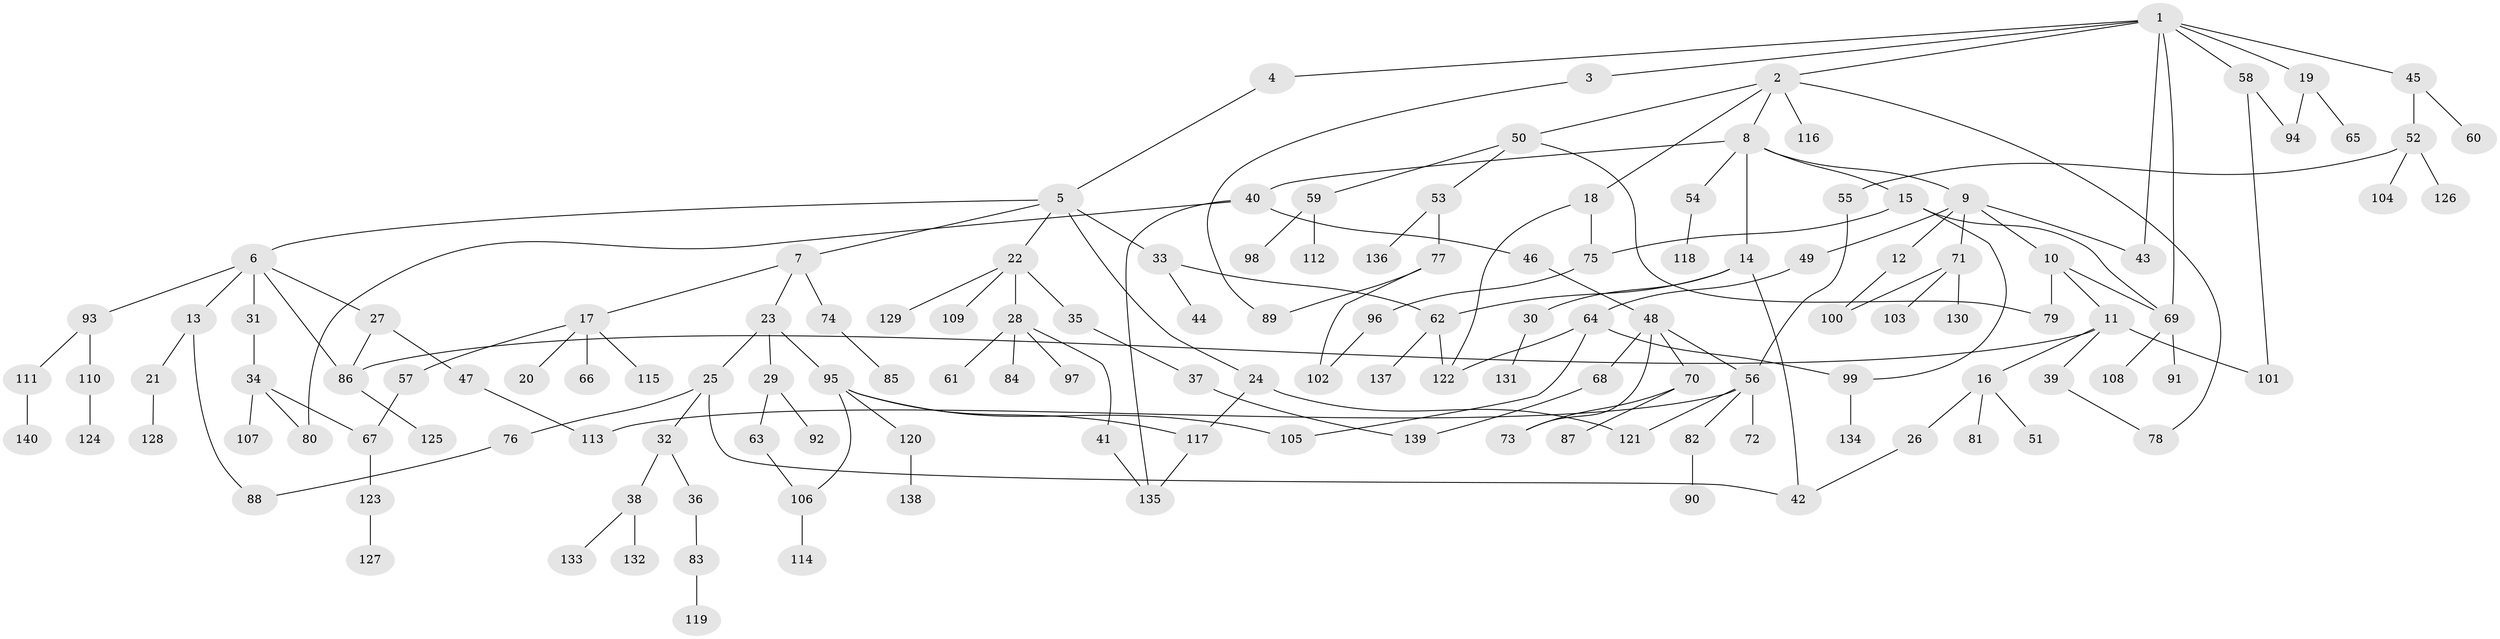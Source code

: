 // Generated by graph-tools (version 1.1) at 2025/10/02/27/25 16:10:52]
// undirected, 140 vertices, 171 edges
graph export_dot {
graph [start="1"]
  node [color=gray90,style=filled];
  1;
  2;
  3;
  4;
  5;
  6;
  7;
  8;
  9;
  10;
  11;
  12;
  13;
  14;
  15;
  16;
  17;
  18;
  19;
  20;
  21;
  22;
  23;
  24;
  25;
  26;
  27;
  28;
  29;
  30;
  31;
  32;
  33;
  34;
  35;
  36;
  37;
  38;
  39;
  40;
  41;
  42;
  43;
  44;
  45;
  46;
  47;
  48;
  49;
  50;
  51;
  52;
  53;
  54;
  55;
  56;
  57;
  58;
  59;
  60;
  61;
  62;
  63;
  64;
  65;
  66;
  67;
  68;
  69;
  70;
  71;
  72;
  73;
  74;
  75;
  76;
  77;
  78;
  79;
  80;
  81;
  82;
  83;
  84;
  85;
  86;
  87;
  88;
  89;
  90;
  91;
  92;
  93;
  94;
  95;
  96;
  97;
  98;
  99;
  100;
  101;
  102;
  103;
  104;
  105;
  106;
  107;
  108;
  109;
  110;
  111;
  112;
  113;
  114;
  115;
  116;
  117;
  118;
  119;
  120;
  121;
  122;
  123;
  124;
  125;
  126;
  127;
  128;
  129;
  130;
  131;
  132;
  133;
  134;
  135;
  136;
  137;
  138;
  139;
  140;
  1 -- 2;
  1 -- 3;
  1 -- 4;
  1 -- 19;
  1 -- 45;
  1 -- 58;
  1 -- 43;
  1 -- 69;
  2 -- 8;
  2 -- 18;
  2 -- 50;
  2 -- 78;
  2 -- 116;
  3 -- 89;
  4 -- 5;
  5 -- 6;
  5 -- 7;
  5 -- 22;
  5 -- 24;
  5 -- 33;
  6 -- 13;
  6 -- 27;
  6 -- 31;
  6 -- 86;
  6 -- 93;
  7 -- 17;
  7 -- 23;
  7 -- 74;
  8 -- 9;
  8 -- 14;
  8 -- 15;
  8 -- 40;
  8 -- 54;
  9 -- 10;
  9 -- 12;
  9 -- 43;
  9 -- 49;
  9 -- 71;
  10 -- 11;
  10 -- 69;
  10 -- 79;
  11 -- 16;
  11 -- 39;
  11 -- 101;
  11 -- 86;
  12 -- 100;
  13 -- 21;
  13 -- 88;
  14 -- 30;
  14 -- 42;
  14 -- 62;
  15 -- 69;
  15 -- 99;
  15 -- 75;
  16 -- 26;
  16 -- 51;
  16 -- 81;
  17 -- 20;
  17 -- 57;
  17 -- 66;
  17 -- 115;
  18 -- 75;
  18 -- 122;
  19 -- 65;
  19 -- 94;
  21 -- 128;
  22 -- 28;
  22 -- 35;
  22 -- 109;
  22 -- 129;
  23 -- 25;
  23 -- 29;
  23 -- 95;
  24 -- 117;
  24 -- 121;
  25 -- 32;
  25 -- 76;
  25 -- 42;
  26 -- 42;
  27 -- 47;
  27 -- 86;
  28 -- 41;
  28 -- 61;
  28 -- 84;
  28 -- 97;
  29 -- 63;
  29 -- 92;
  30 -- 131;
  31 -- 34;
  32 -- 36;
  32 -- 38;
  33 -- 44;
  33 -- 62;
  34 -- 67;
  34 -- 107;
  34 -- 80;
  35 -- 37;
  36 -- 83;
  37 -- 139;
  38 -- 132;
  38 -- 133;
  39 -- 78;
  40 -- 46;
  40 -- 80;
  40 -- 135;
  41 -- 135;
  45 -- 52;
  45 -- 60;
  46 -- 48;
  47 -- 113;
  48 -- 68;
  48 -- 70;
  48 -- 73;
  48 -- 56;
  49 -- 64;
  50 -- 53;
  50 -- 59;
  50 -- 79;
  52 -- 55;
  52 -- 104;
  52 -- 126;
  53 -- 77;
  53 -- 136;
  54 -- 118;
  55 -- 56;
  56 -- 72;
  56 -- 82;
  56 -- 113;
  56 -- 121;
  57 -- 67;
  58 -- 94;
  58 -- 101;
  59 -- 98;
  59 -- 112;
  62 -- 137;
  62 -- 122;
  63 -- 106;
  64 -- 105;
  64 -- 122;
  64 -- 99;
  67 -- 123;
  68 -- 139;
  69 -- 91;
  69 -- 108;
  70 -- 87;
  70 -- 73;
  71 -- 100;
  71 -- 103;
  71 -- 130;
  74 -- 85;
  75 -- 96;
  76 -- 88;
  77 -- 89;
  77 -- 102;
  82 -- 90;
  83 -- 119;
  86 -- 125;
  93 -- 110;
  93 -- 111;
  95 -- 106;
  95 -- 120;
  95 -- 117;
  95 -- 105;
  96 -- 102;
  99 -- 134;
  106 -- 114;
  110 -- 124;
  111 -- 140;
  117 -- 135;
  120 -- 138;
  123 -- 127;
}
